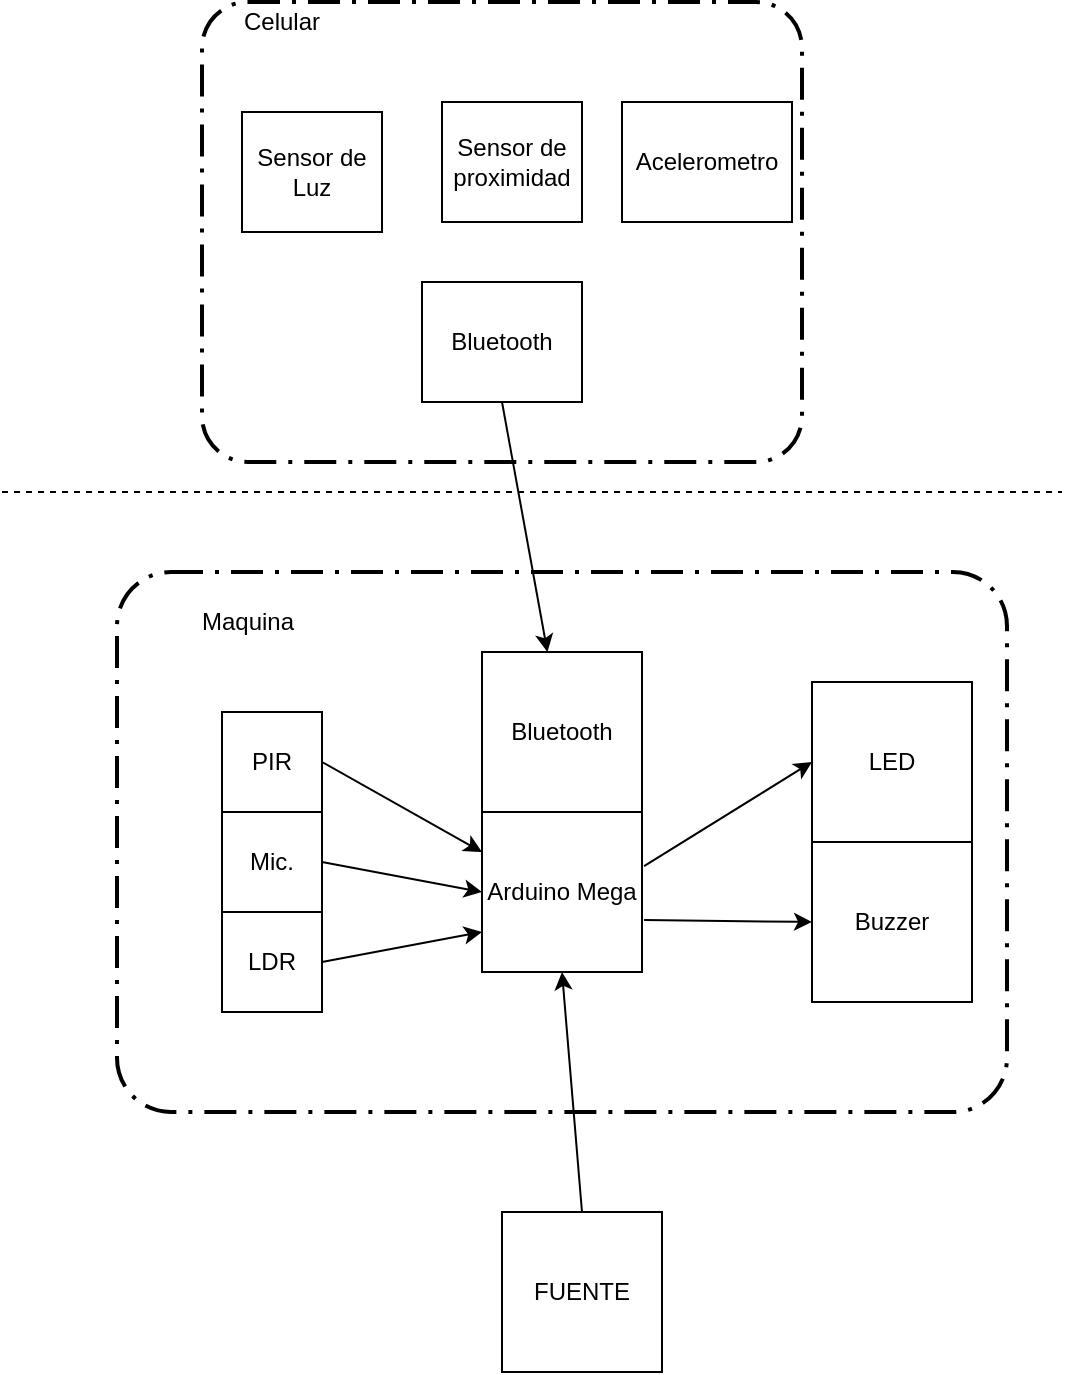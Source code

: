 <mxfile version="10.8.0" type="device"><diagram id="A-kYTNYEtNPMF23SbUKW" name="Page-1"><mxGraphModel dx="1154" dy="741" grid="1" gridSize="10" guides="1" tooltips="1" connect="1" arrows="1" fold="1" page="1" pageScale="1" pageWidth="850" pageHeight="1100" math="0" shadow="0"><root><mxCell id="0"/><mxCell id="1" parent="0"/><mxCell id="GKFKKGN7SSHIcf9-Q3Au-16" value="" style="rounded=1;arcSize=10;dashed=1;strokeColor=#000000;fillColor=none;gradientColor=none;dashPattern=8 3 1 3;strokeWidth=2;" vertex="1" parent="1"><mxGeometry x="140" y="35" width="300" height="230" as="geometry"/></mxCell><mxCell id="GKFKKGN7SSHIcf9-Q3Au-17" value="Celular" style="text;html=1;strokeColor=none;fillColor=none;align=center;verticalAlign=middle;whiteSpace=wrap;rounded=0;" vertex="1" parent="1"><mxGeometry x="160" y="35" width="40" height="20" as="geometry"/></mxCell><mxCell id="GKFKKGN7SSHIcf9-Q3Au-18" value="Sensor de Luz" style="rounded=0;whiteSpace=wrap;html=1;" vertex="1" parent="1"><mxGeometry x="160" y="90" width="70" height="60" as="geometry"/></mxCell><mxCell id="GKFKKGN7SSHIcf9-Q3Au-19" value="Acelerometro" style="rounded=0;whiteSpace=wrap;html=1;" vertex="1" parent="1"><mxGeometry x="350" y="85" width="85" height="60" as="geometry"/></mxCell><mxCell id="GKFKKGN7SSHIcf9-Q3Au-20" value="Sensor de proximidad" style="rounded=0;whiteSpace=wrap;html=1;" vertex="1" parent="1"><mxGeometry x="260" y="85" width="70" height="60" as="geometry"/></mxCell><mxCell id="GKFKKGN7SSHIcf9-Q3Au-21" value="Bluetooth" style="rounded=0;whiteSpace=wrap;html=1;" vertex="1" parent="1"><mxGeometry x="250" y="175" width="80" height="60" as="geometry"/></mxCell><mxCell id="GKFKKGN7SSHIcf9-Q3Au-22" value="" style="rounded=1;arcSize=10;dashed=1;strokeColor=#000000;fillColor=none;gradientColor=none;dashPattern=8 3 1 3;strokeWidth=2;" vertex="1" parent="1"><mxGeometry x="97.5" y="320" width="445" height="270" as="geometry"/></mxCell><mxCell id="GKFKKGN7SSHIcf9-Q3Au-24" value="Maquina" style="text;html=1;strokeColor=none;fillColor=none;align=center;verticalAlign=middle;whiteSpace=wrap;rounded=0;" vertex="1" parent="1"><mxGeometry x="132.5" y="330" width="60" height="30" as="geometry"/></mxCell><mxCell id="GKFKKGN7SSHIcf9-Q3Au-25" value="Bluetooth" style="whiteSpace=wrap;html=1;aspect=fixed;" vertex="1" parent="1"><mxGeometry x="280" y="360" width="80" height="80" as="geometry"/></mxCell><mxCell id="GKFKKGN7SSHIcf9-Q3Au-26" value="Arduino Mega" style="whiteSpace=wrap;html=1;aspect=fixed;" vertex="1" parent="1"><mxGeometry x="280" y="440" width="80" height="80" as="geometry"/></mxCell><mxCell id="GKFKKGN7SSHIcf9-Q3Au-27" value="PIR" style="whiteSpace=wrap;html=1;aspect=fixed;" vertex="1" parent="1"><mxGeometry x="150" y="390" width="50" height="50" as="geometry"/></mxCell><mxCell id="GKFKKGN7SSHIcf9-Q3Au-28" value="Mic." style="whiteSpace=wrap;html=1;aspect=fixed;" vertex="1" parent="1"><mxGeometry x="150" y="440" width="50" height="50" as="geometry"/></mxCell><mxCell id="GKFKKGN7SSHIcf9-Q3Au-29" value="LDR" style="whiteSpace=wrap;html=1;aspect=fixed;rotation=0;direction=south;" vertex="1" parent="1"><mxGeometry x="150" y="490" width="50" height="50" as="geometry"/></mxCell><mxCell id="GKFKKGN7SSHIcf9-Q3Au-32" value="LED" style="whiteSpace=wrap;html=1;aspect=fixed;" vertex="1" parent="1"><mxGeometry x="445" y="375" width="80" height="80" as="geometry"/></mxCell><mxCell id="GKFKKGN7SSHIcf9-Q3Au-33" value="Buzzer" style="whiteSpace=wrap;html=1;aspect=fixed;direction=south;" vertex="1" parent="1"><mxGeometry x="445" y="455" width="80" height="80" as="geometry"/></mxCell><mxCell id="GKFKKGN7SSHIcf9-Q3Au-34" value="FUENTE" style="whiteSpace=wrap;html=1;aspect=fixed;" vertex="1" parent="1"><mxGeometry x="290" y="640" width="80" height="80" as="geometry"/></mxCell><mxCell id="GKFKKGN7SSHIcf9-Q3Au-36" value="" style="endArrow=classic;html=1;exitX=0.5;exitY=1;exitDx=0;exitDy=0;" edge="1" parent="1" source="GKFKKGN7SSHIcf9-Q3Au-21" target="GKFKKGN7SSHIcf9-Q3Au-25"><mxGeometry width="50" height="50" relative="1" as="geometry"><mxPoint x="110" y="790" as="sourcePoint"/><mxPoint x="160" y="740" as="targetPoint"/></mxGeometry></mxCell><mxCell id="GKFKKGN7SSHIcf9-Q3Au-37" value="" style="endArrow=none;dashed=1;html=1;" edge="1" parent="1"><mxGeometry width="50" height="50" relative="1" as="geometry"><mxPoint x="40" y="280" as="sourcePoint"/><mxPoint x="570" y="280" as="targetPoint"/></mxGeometry></mxCell><mxCell id="GKFKKGN7SSHIcf9-Q3Au-39" value="" style="endArrow=classic;html=1;entryX=0;entryY=0.75;entryDx=0;entryDy=0;exitX=0.5;exitY=0;exitDx=0;exitDy=0;" edge="1" parent="1" source="GKFKKGN7SSHIcf9-Q3Au-29" target="GKFKKGN7SSHIcf9-Q3Au-26"><mxGeometry width="50" height="50" relative="1" as="geometry"><mxPoint x="40" y="790" as="sourcePoint"/><mxPoint x="90" y="740" as="targetPoint"/></mxGeometry></mxCell><mxCell id="GKFKKGN7SSHIcf9-Q3Au-40" value="" style="endArrow=classic;html=1;entryX=0;entryY=0.5;entryDx=0;entryDy=0;exitX=1;exitY=0.5;exitDx=0;exitDy=0;" edge="1" parent="1" source="GKFKKGN7SSHIcf9-Q3Au-28" target="GKFKKGN7SSHIcf9-Q3Au-26"><mxGeometry width="50" height="50" relative="1" as="geometry"><mxPoint x="40" y="790" as="sourcePoint"/><mxPoint x="90" y="740" as="targetPoint"/></mxGeometry></mxCell><mxCell id="GKFKKGN7SSHIcf9-Q3Au-41" value="" style="endArrow=classic;html=1;entryX=0;entryY=0.25;entryDx=0;entryDy=0;exitX=1;exitY=0.5;exitDx=0;exitDy=0;" edge="1" parent="1" source="GKFKKGN7SSHIcf9-Q3Au-27" target="GKFKKGN7SSHIcf9-Q3Au-26"><mxGeometry width="50" height="50" relative="1" as="geometry"><mxPoint x="40" y="790" as="sourcePoint"/><mxPoint x="90" y="740" as="targetPoint"/></mxGeometry></mxCell><mxCell id="GKFKKGN7SSHIcf9-Q3Au-42" value="" style="endArrow=classic;html=1;entryX=0;entryY=0.5;entryDx=0;entryDy=0;exitX=1.013;exitY=0.338;exitDx=0;exitDy=0;exitPerimeter=0;" edge="1" parent="1" source="GKFKKGN7SSHIcf9-Q3Au-26" target="GKFKKGN7SSHIcf9-Q3Au-32"><mxGeometry width="50" height="50" relative="1" as="geometry"><mxPoint x="375" y="495" as="sourcePoint"/><mxPoint x="425" y="445" as="targetPoint"/></mxGeometry></mxCell><mxCell id="GKFKKGN7SSHIcf9-Q3Au-43" value="" style="endArrow=classic;html=1;entryX=0.5;entryY=1;entryDx=0;entryDy=0;exitX=1.013;exitY=0.675;exitDx=0;exitDy=0;exitPerimeter=0;" edge="1" parent="1" source="GKFKKGN7SSHIcf9-Q3Au-26" target="GKFKKGN7SSHIcf9-Q3Au-33"><mxGeometry width="50" height="50" relative="1" as="geometry"><mxPoint x="40" y="790" as="sourcePoint"/><mxPoint x="90" y="740" as="targetPoint"/></mxGeometry></mxCell><mxCell id="GKFKKGN7SSHIcf9-Q3Au-44" value="" style="endArrow=classic;html=1;entryX=0.5;entryY=1;entryDx=0;entryDy=0;" edge="1" parent="1" target="GKFKKGN7SSHIcf9-Q3Au-26"><mxGeometry width="50" height="50" relative="1" as="geometry"><mxPoint x="330" y="640" as="sourcePoint"/><mxPoint x="90" y="740" as="targetPoint"/></mxGeometry></mxCell></root></mxGraphModel></diagram></mxfile>
